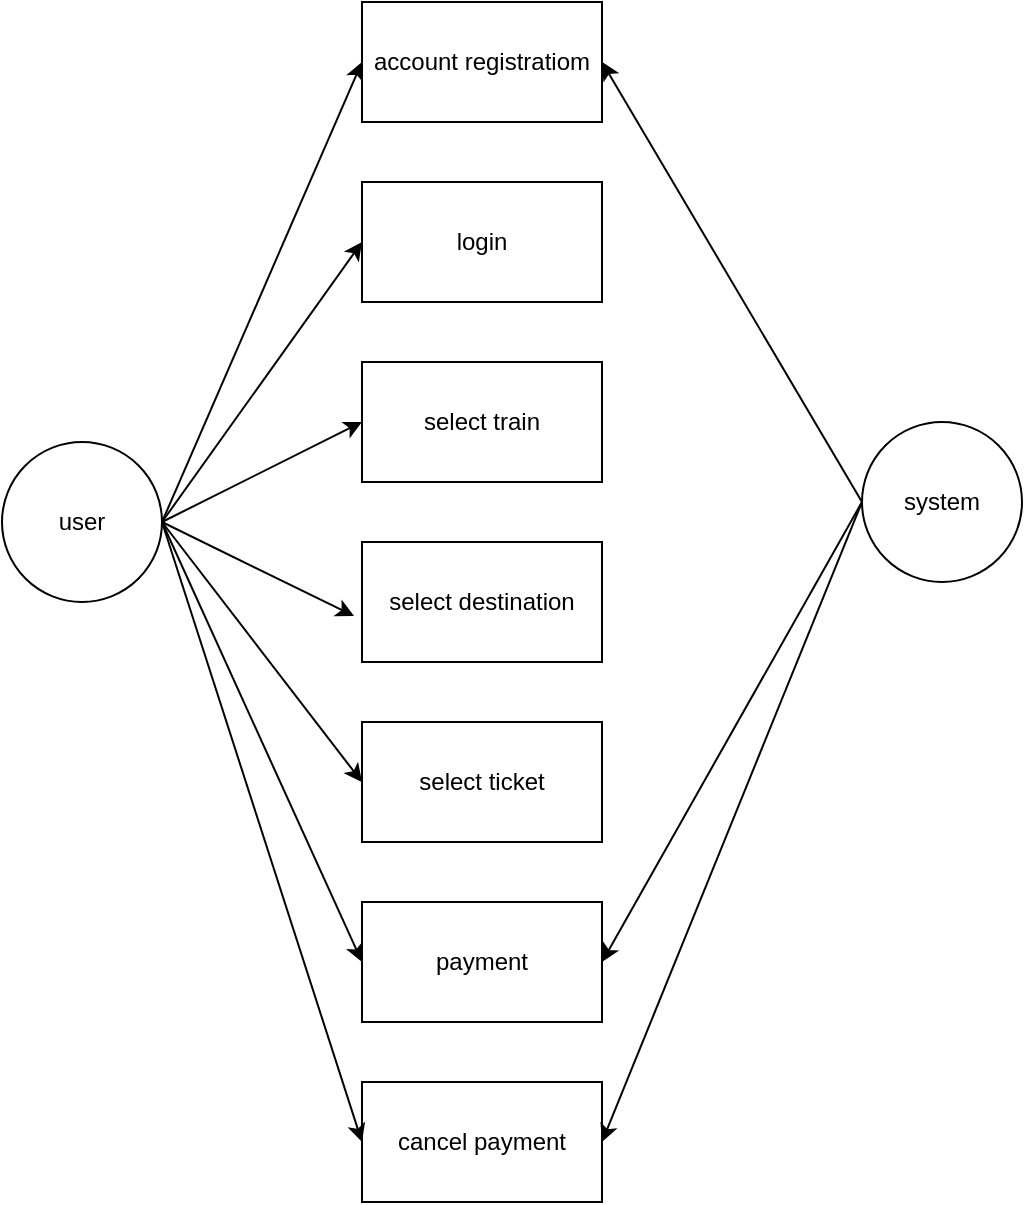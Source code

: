 <mxfile version="21.0.8" type="google"><diagram id="C5RBs43oDa-KdzZeNtuy" name="Page-1"><mxGraphModel grid="1" page="1" gridSize="10" guides="1" tooltips="1" connect="1" arrows="1" fold="1" pageScale="1" pageWidth="827" pageHeight="1169" math="0" shadow="0"><root><mxCell id="WIyWlLk6GJQsqaUBKTNV-0"/><mxCell id="WIyWlLk6GJQsqaUBKTNV-1" parent="WIyWlLk6GJQsqaUBKTNV-0"/><mxCell id="fOd8zTDci7j5BAFGtuyK-0" value="user" style="ellipse;whiteSpace=wrap;html=1;aspect=fixed;" vertex="1" parent="WIyWlLk6GJQsqaUBKTNV-1"><mxGeometry x="20" y="20" width="80" height="80" as="geometry"/></mxCell><mxCell id="fOd8zTDci7j5BAFGtuyK-1" value="account registratiom" style="rounded=0;whiteSpace=wrap;html=1;" vertex="1" parent="WIyWlLk6GJQsqaUBKTNV-1"><mxGeometry x="200" y="-200" width="120" height="60" as="geometry"/></mxCell><mxCell id="fOd8zTDci7j5BAFGtuyK-2" value="login" style="rounded=0;whiteSpace=wrap;html=1;" vertex="1" parent="WIyWlLk6GJQsqaUBKTNV-1"><mxGeometry x="200" y="-110" width="120" height="60" as="geometry"/></mxCell><mxCell id="fOd8zTDci7j5BAFGtuyK-3" value="select train" style="rounded=0;whiteSpace=wrap;html=1;" vertex="1" parent="WIyWlLk6GJQsqaUBKTNV-1"><mxGeometry x="200" y="-20" width="120" height="60" as="geometry"/></mxCell><mxCell id="fOd8zTDci7j5BAFGtuyK-4" value="select ticket" style="rounded=0;whiteSpace=wrap;html=1;" vertex="1" parent="WIyWlLk6GJQsqaUBKTNV-1"><mxGeometry x="200" y="160" width="120" height="60" as="geometry"/></mxCell><mxCell id="fOd8zTDci7j5BAFGtuyK-5" value="payment" style="rounded=0;whiteSpace=wrap;html=1;" vertex="1" parent="WIyWlLk6GJQsqaUBKTNV-1"><mxGeometry x="200" y="250" width="120" height="60" as="geometry"/></mxCell><mxCell id="fOd8zTDci7j5BAFGtuyK-6" value="cancel payment" style="rounded=0;whiteSpace=wrap;html=1;" vertex="1" parent="WIyWlLk6GJQsqaUBKTNV-1"><mxGeometry x="200" y="340" width="120" height="60" as="geometry"/></mxCell><mxCell id="fOd8zTDci7j5BAFGtuyK-7" value="" style="endArrow=classic;html=1;rounded=0;exitX=1;exitY=0.5;exitDx=0;exitDy=0;entryX=0;entryY=0.5;entryDx=0;entryDy=0;" edge="1" parent="WIyWlLk6GJQsqaUBKTNV-1" source="fOd8zTDci7j5BAFGtuyK-0" target="fOd8zTDci7j5BAFGtuyK-1"><mxGeometry width="50" height="50" relative="1" as="geometry"><mxPoint x="390" y="160" as="sourcePoint"/><mxPoint x="440" y="110" as="targetPoint"/></mxGeometry></mxCell><mxCell id="fOd8zTDci7j5BAFGtuyK-8" value="" style="endArrow=classic;html=1;rounded=0;exitX=1;exitY=0.5;exitDx=0;exitDy=0;entryX=0;entryY=0.5;entryDx=0;entryDy=0;" edge="1" parent="WIyWlLk6GJQsqaUBKTNV-1" source="fOd8zTDci7j5BAFGtuyK-0" target="fOd8zTDci7j5BAFGtuyK-2"><mxGeometry width="50" height="50" relative="1" as="geometry"><mxPoint x="390" y="50" as="sourcePoint"/><mxPoint x="440" as="targetPoint"/></mxGeometry></mxCell><mxCell id="fOd8zTDci7j5BAFGtuyK-9" value="" style="endArrow=classic;html=1;rounded=0;exitX=1;exitY=0.5;exitDx=0;exitDy=0;entryX=0;entryY=0.5;entryDx=0;entryDy=0;" edge="1" parent="WIyWlLk6GJQsqaUBKTNV-1" source="fOd8zTDci7j5BAFGtuyK-0" target="fOd8zTDci7j5BAFGtuyK-3"><mxGeometry width="50" height="50" relative="1" as="geometry"><mxPoint x="390" y="50" as="sourcePoint"/><mxPoint x="440" as="targetPoint"/></mxGeometry></mxCell><mxCell id="fOd8zTDci7j5BAFGtuyK-10" value="" style="endArrow=classic;html=1;rounded=0;exitX=1;exitY=0.5;exitDx=0;exitDy=0;entryX=0;entryY=0.5;entryDx=0;entryDy=0;" edge="1" parent="WIyWlLk6GJQsqaUBKTNV-1" source="fOd8zTDci7j5BAFGtuyK-0" target="fOd8zTDci7j5BAFGtuyK-4"><mxGeometry width="50" height="50" relative="1" as="geometry"><mxPoint x="100" y="100" as="sourcePoint"/><mxPoint x="440" y="40" as="targetPoint"/></mxGeometry></mxCell><mxCell id="fOd8zTDci7j5BAFGtuyK-11" value="" style="endArrow=classic;html=1;rounded=0;exitX=1;exitY=0.5;exitDx=0;exitDy=0;entryX=0;entryY=0.5;entryDx=0;entryDy=0;" edge="1" parent="WIyWlLk6GJQsqaUBKTNV-1" source="fOd8zTDci7j5BAFGtuyK-0" target="fOd8zTDci7j5BAFGtuyK-5"><mxGeometry width="50" height="50" relative="1" as="geometry"><mxPoint x="100" y="100" as="sourcePoint"/><mxPoint x="440" y="40" as="targetPoint"/></mxGeometry></mxCell><mxCell id="fOd8zTDci7j5BAFGtuyK-12" value="select destination" style="rounded=0;whiteSpace=wrap;html=1;" vertex="1" parent="WIyWlLk6GJQsqaUBKTNV-1"><mxGeometry x="200" y="70" width="120" height="60" as="geometry"/></mxCell><mxCell id="fOd8zTDci7j5BAFGtuyK-13" value="" style="endArrow=classic;html=1;rounded=0;exitX=1;exitY=0.5;exitDx=0;exitDy=0;entryX=-0.033;entryY=0.617;entryDx=0;entryDy=0;entryPerimeter=0;" edge="1" parent="WIyWlLk6GJQsqaUBKTNV-1" source="fOd8zTDci7j5BAFGtuyK-0" target="fOd8zTDci7j5BAFGtuyK-12"><mxGeometry width="50" height="50" relative="1" as="geometry"><mxPoint x="390" y="190" as="sourcePoint"/><mxPoint x="440" y="140" as="targetPoint"/></mxGeometry></mxCell><mxCell id="fOd8zTDci7j5BAFGtuyK-14" value="" style="endArrow=classic;html=1;rounded=0;exitX=1;exitY=0.5;exitDx=0;exitDy=0;entryX=0;entryY=0.5;entryDx=0;entryDy=0;" edge="1" parent="WIyWlLk6GJQsqaUBKTNV-1" source="fOd8zTDci7j5BAFGtuyK-0" target="fOd8zTDci7j5BAFGtuyK-6"><mxGeometry width="50" height="50" relative="1" as="geometry"><mxPoint x="180" y="150" as="sourcePoint"/><mxPoint x="440" y="140" as="targetPoint"/></mxGeometry></mxCell><mxCell id="fOd8zTDci7j5BAFGtuyK-15" value="system" style="ellipse;whiteSpace=wrap;html=1;aspect=fixed;" vertex="1" parent="WIyWlLk6GJQsqaUBKTNV-1"><mxGeometry x="450" y="10" width="80" height="80" as="geometry"/></mxCell><mxCell id="fOd8zTDci7j5BAFGtuyK-16" value="" style="endArrow=classic;html=1;rounded=0;exitX=0;exitY=0.5;exitDx=0;exitDy=0;entryX=1;entryY=0.5;entryDx=0;entryDy=0;" edge="1" parent="WIyWlLk6GJQsqaUBKTNV-1" source="fOd8zTDci7j5BAFGtuyK-15" target="fOd8zTDci7j5BAFGtuyK-1"><mxGeometry width="50" height="50" relative="1" as="geometry"><mxPoint x="390" y="90" as="sourcePoint"/><mxPoint x="340" y="-70" as="targetPoint"/></mxGeometry></mxCell><mxCell id="fOd8zTDci7j5BAFGtuyK-17" value="" style="endArrow=classic;html=1;rounded=0;entryX=1;entryY=0.5;entryDx=0;entryDy=0;exitX=0;exitY=0.5;exitDx=0;exitDy=0;" edge="1" parent="WIyWlLk6GJQsqaUBKTNV-1" source="fOd8zTDci7j5BAFGtuyK-15" target="fOd8zTDci7j5BAFGtuyK-5"><mxGeometry width="50" height="50" relative="1" as="geometry"><mxPoint x="390" y="-10" as="sourcePoint"/><mxPoint x="440" y="-60" as="targetPoint"/></mxGeometry></mxCell><mxCell id="fOd8zTDci7j5BAFGtuyK-18" value="" style="endArrow=classic;html=1;rounded=0;entryX=1;entryY=0.5;entryDx=0;entryDy=0;exitX=0;exitY=0.5;exitDx=0;exitDy=0;" edge="1" parent="WIyWlLk6GJQsqaUBKTNV-1" source="fOd8zTDci7j5BAFGtuyK-15" target="fOd8zTDci7j5BAFGtuyK-6"><mxGeometry width="50" height="50" relative="1" as="geometry"><mxPoint x="390" y="150" as="sourcePoint"/><mxPoint x="330" y="381" as="targetPoint"/></mxGeometry></mxCell></root></mxGraphModel></diagram></mxfile>